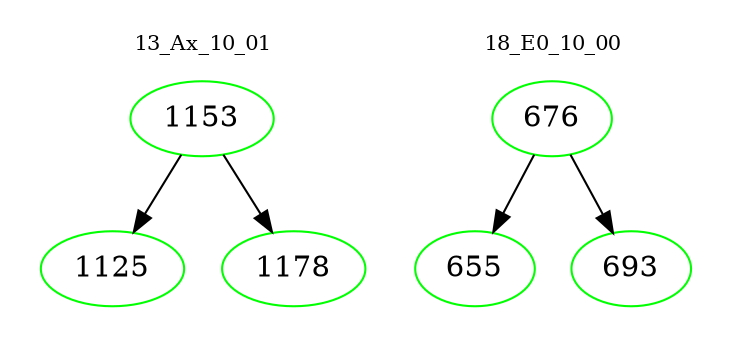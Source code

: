 digraph{
subgraph cluster_0 {
color = white
label = "13_Ax_10_01";
fontsize=10;
T0_1153 [label="1153", color="green"]
T0_1153 -> T0_1125 [color="black"]
T0_1125 [label="1125", color="green"]
T0_1153 -> T0_1178 [color="black"]
T0_1178 [label="1178", color="green"]
}
subgraph cluster_1 {
color = white
label = "18_E0_10_00";
fontsize=10;
T1_676 [label="676", color="green"]
T1_676 -> T1_655 [color="black"]
T1_655 [label="655", color="green"]
T1_676 -> T1_693 [color="black"]
T1_693 [label="693", color="green"]
}
}
